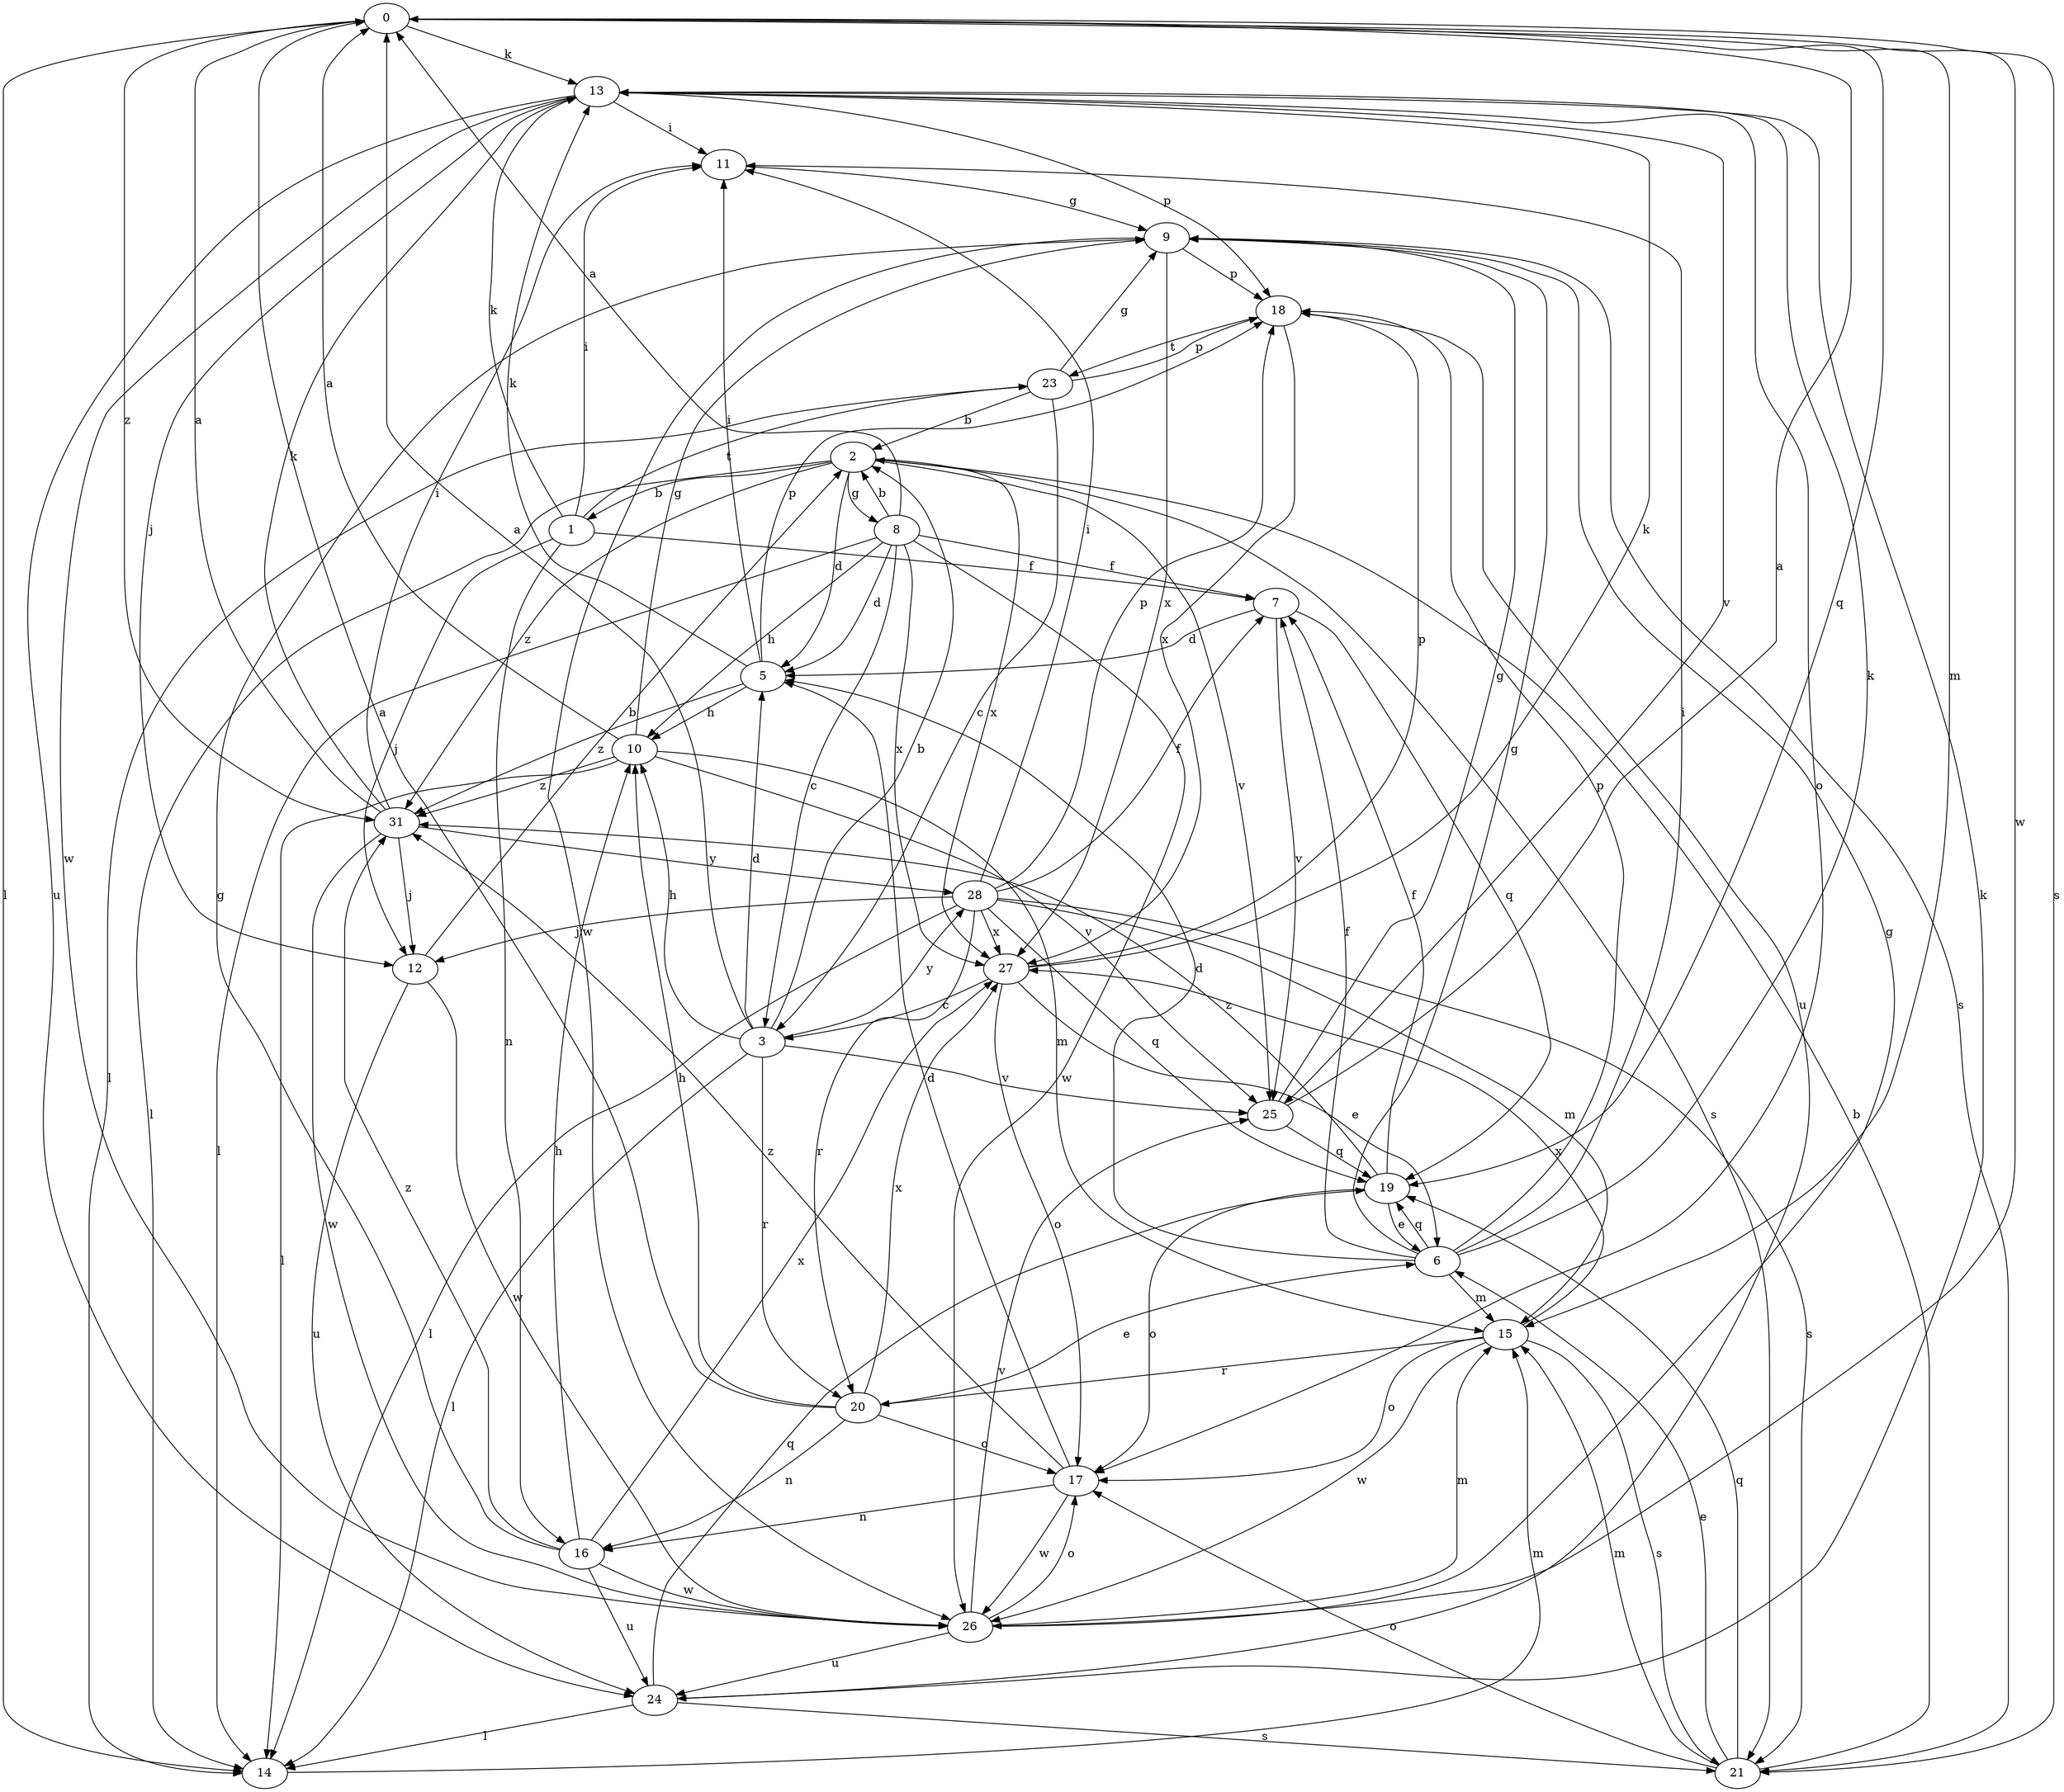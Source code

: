 strict digraph  {
0;
1;
2;
3;
5;
6;
7;
8;
9;
10;
11;
12;
13;
14;
15;
16;
17;
18;
19;
20;
21;
23;
24;
25;
26;
27;
28;
31;
0 -> 13  [label=k];
0 -> 14  [label=l];
0 -> 15  [label=m];
0 -> 19  [label=q];
0 -> 21  [label=s];
0 -> 26  [label=w];
0 -> 31  [label=z];
1 -> 7  [label=f];
1 -> 11  [label=i];
1 -> 12  [label=j];
1 -> 13  [label=k];
1 -> 16  [label=n];
1 -> 23  [label=t];
2 -> 1  [label=b];
2 -> 5  [label=d];
2 -> 8  [label=g];
2 -> 14  [label=l];
2 -> 21  [label=s];
2 -> 25  [label=v];
2 -> 27  [label=x];
2 -> 31  [label=z];
3 -> 0  [label=a];
3 -> 2  [label=b];
3 -> 5  [label=d];
3 -> 10  [label=h];
3 -> 14  [label=l];
3 -> 20  [label=r];
3 -> 25  [label=v];
3 -> 28  [label=y];
5 -> 10  [label=h];
5 -> 11  [label=i];
5 -> 13  [label=k];
5 -> 18  [label=p];
5 -> 31  [label=z];
6 -> 5  [label=d];
6 -> 7  [label=f];
6 -> 9  [label=g];
6 -> 11  [label=i];
6 -> 13  [label=k];
6 -> 15  [label=m];
6 -> 18  [label=p];
6 -> 19  [label=q];
7 -> 5  [label=d];
7 -> 19  [label=q];
7 -> 25  [label=v];
8 -> 0  [label=a];
8 -> 2  [label=b];
8 -> 3  [label=c];
8 -> 5  [label=d];
8 -> 7  [label=f];
8 -> 10  [label=h];
8 -> 14  [label=l];
8 -> 26  [label=w];
8 -> 27  [label=x];
9 -> 18  [label=p];
9 -> 21  [label=s];
9 -> 26  [label=w];
9 -> 27  [label=x];
10 -> 0  [label=a];
10 -> 9  [label=g];
10 -> 14  [label=l];
10 -> 15  [label=m];
10 -> 25  [label=v];
10 -> 31  [label=z];
11 -> 9  [label=g];
12 -> 2  [label=b];
12 -> 24  [label=u];
12 -> 26  [label=w];
13 -> 11  [label=i];
13 -> 12  [label=j];
13 -> 17  [label=o];
13 -> 18  [label=p];
13 -> 24  [label=u];
13 -> 25  [label=v];
13 -> 26  [label=w];
14 -> 15  [label=m];
15 -> 17  [label=o];
15 -> 20  [label=r];
15 -> 21  [label=s];
15 -> 26  [label=w];
15 -> 27  [label=x];
16 -> 9  [label=g];
16 -> 10  [label=h];
16 -> 24  [label=u];
16 -> 26  [label=w];
16 -> 27  [label=x];
16 -> 31  [label=z];
17 -> 5  [label=d];
17 -> 16  [label=n];
17 -> 26  [label=w];
17 -> 31  [label=z];
18 -> 23  [label=t];
18 -> 24  [label=u];
18 -> 27  [label=x];
19 -> 6  [label=e];
19 -> 7  [label=f];
19 -> 17  [label=o];
19 -> 31  [label=z];
20 -> 0  [label=a];
20 -> 6  [label=e];
20 -> 10  [label=h];
20 -> 16  [label=n];
20 -> 17  [label=o];
20 -> 27  [label=x];
21 -> 2  [label=b];
21 -> 6  [label=e];
21 -> 15  [label=m];
21 -> 17  [label=o];
21 -> 19  [label=q];
23 -> 2  [label=b];
23 -> 3  [label=c];
23 -> 9  [label=g];
23 -> 14  [label=l];
23 -> 18  [label=p];
24 -> 13  [label=k];
24 -> 14  [label=l];
24 -> 19  [label=q];
24 -> 21  [label=s];
25 -> 0  [label=a];
25 -> 9  [label=g];
25 -> 19  [label=q];
26 -> 9  [label=g];
26 -> 15  [label=m];
26 -> 17  [label=o];
26 -> 24  [label=u];
26 -> 25  [label=v];
27 -> 3  [label=c];
27 -> 6  [label=e];
27 -> 13  [label=k];
27 -> 17  [label=o];
27 -> 18  [label=p];
28 -> 7  [label=f];
28 -> 11  [label=i];
28 -> 12  [label=j];
28 -> 14  [label=l];
28 -> 15  [label=m];
28 -> 18  [label=p];
28 -> 19  [label=q];
28 -> 20  [label=r];
28 -> 21  [label=s];
28 -> 27  [label=x];
31 -> 0  [label=a];
31 -> 11  [label=i];
31 -> 12  [label=j];
31 -> 13  [label=k];
31 -> 26  [label=w];
31 -> 28  [label=y];
}
